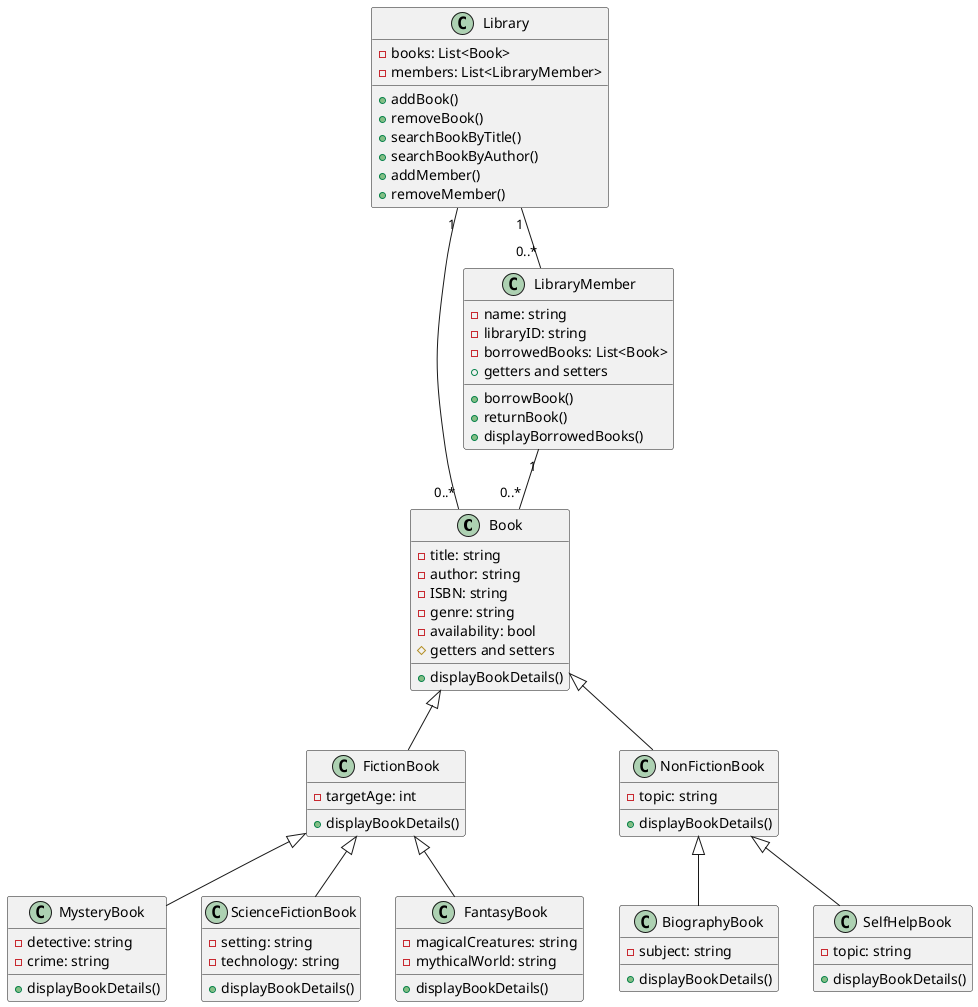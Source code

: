 @startuml

Book <|-- FictionBook
Book <|-- NonFictionBook
FictionBook <|-- MysteryBook
FictionBook <|-- ScienceFictionBook
FictionBook <|-- FantasyBook
NonFictionBook <|-- BiographyBook
NonFictionBook <|-- SelfHelpBook
LibraryMember "1" -- "0..*" Book
Library "1" -- "0..*" Book
Library "1" -- "0..*" LibraryMember

class Library {
  - books: List<Book>
  - members: List<LibraryMember>
  + addBook()
  + removeBook()
  + searchBookByTitle()
  + searchBookByAuthor()
  + addMember()
  + removeMember()
}

class Book {
  - title: string
  - author: string
  - ISBN: string
  - genre: string
  - availability: bool
  # getters and setters
  + displayBookDetails()
}

class FictionBook {
  - targetAge: int
  + displayBookDetails()
}

class NonFictionBook {
  - topic: string
  + displayBookDetails()
}

class MysteryBook {
  - detective: string
  - crime: string
  + displayBookDetails()
}

class ScienceFictionBook {
  - setting: string
  - technology: string
  + displayBookDetails()
}

class FantasyBook {
  - magicalCreatures: string
  - mythicalWorld: string
  + displayBookDetails()
}

class BiographyBook {
  - subject: string
  + displayBookDetails()
}

class SelfHelpBook {
  - topic: string
  + displayBookDetails()
}

class LibraryMember {
  - name: string
  - libraryID: string
  - borrowedBooks: List<Book>
  + getters and setters
  + borrowBook()
  + returnBook()
  + displayBorrowedBooks()
}


@enduml
